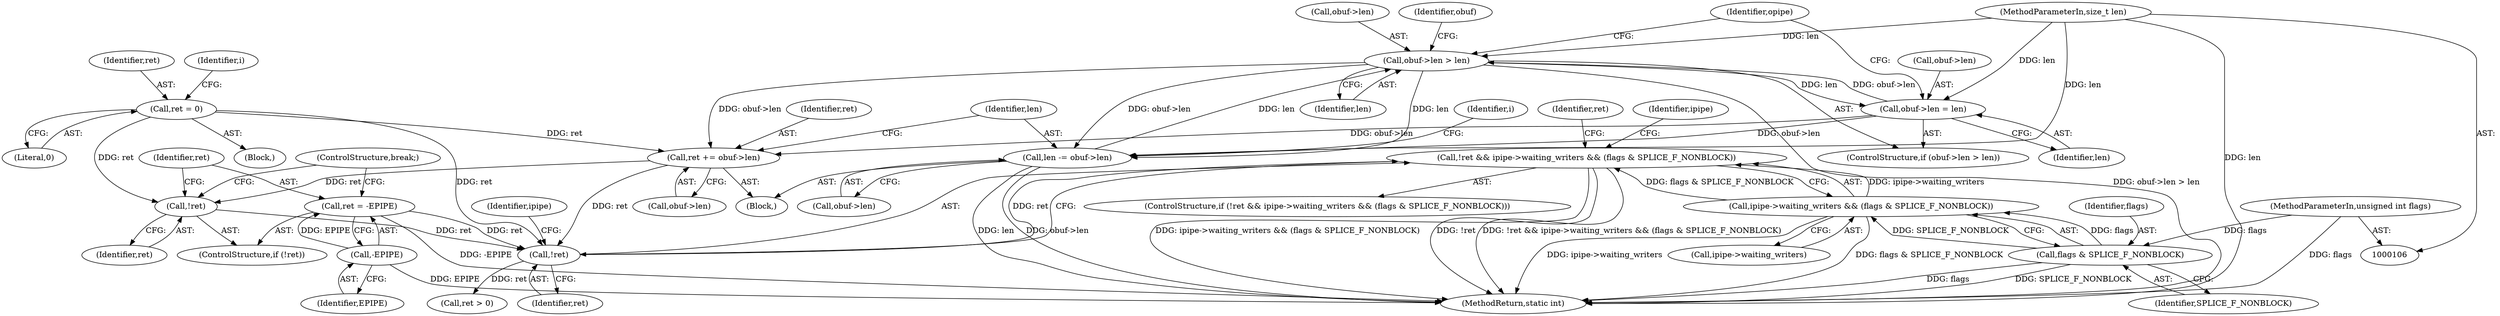 digraph "0_linux_15fab63e1e57be9fdb5eec1bbc5916e9825e9acb@API" {
"1000242" [label="(Call,!ret && ipipe->waiting_writers && (flags & SPLICE_F_NONBLOCK))"];
"1000243" [label="(Call,!ret)"];
"1000141" [label="(Call,ret = -EPIPE)"];
"1000143" [label="(Call,-EPIPE)"];
"1000139" [label="(Call,!ret)"];
"1000228" [label="(Call,ret += obuf->len)"];
"1000219" [label="(Call,obuf->len = len)"];
"1000214" [label="(Call,obuf->len > len)"];
"1000233" [label="(Call,len -= obuf->len)"];
"1000109" [label="(MethodParameterIn,size_t len)"];
"1000115" [label="(Call,ret = 0)"];
"1000245" [label="(Call,ipipe->waiting_writers && (flags & SPLICE_F_NONBLOCK))"];
"1000249" [label="(Call,flags & SPLICE_F_NONBLOCK)"];
"1000110" [label="(MethodParameterIn,unsigned int flags)"];
"1000116" [label="(Identifier,ret)"];
"1000143" [label="(Call,-EPIPE)"];
"1000241" [label="(ControlStructure,if (!ret && ipipe->waiting_writers && (flags & SPLICE_F_NONBLOCK)))"];
"1000226" [label="(Identifier,opipe)"];
"1000239" [label="(Identifier,i)"];
"1000220" [label="(Call,obuf->len)"];
"1000141" [label="(Call,ret = -EPIPE)"];
"1000218" [label="(Identifier,len)"];
"1000253" [label="(Identifier,ret)"];
"1000115" [label="(Call,ret = 0)"];
"1000247" [label="(Identifier,ipipe)"];
"1000230" [label="(Call,obuf->len)"];
"1000257" [label="(Identifier,ipipe)"];
"1000261" [label="(Call,ret > 0)"];
"1000142" [label="(Identifier,ret)"];
"1000140" [label="(Identifier,ret)"];
"1000120" [label="(Identifier,i)"];
"1000219" [label="(Call,obuf->len = len)"];
"1000251" [label="(Identifier,SPLICE_F_NONBLOCK)"];
"1000145" [label="(ControlStructure,break;)"];
"1000250" [label="(Identifier,flags)"];
"1000234" [label="(Identifier,len)"];
"1000138" [label="(ControlStructure,if (!ret))"];
"1000214" [label="(Call,obuf->len > len)"];
"1000127" [label="(Block,)"];
"1000110" [label="(MethodParameterIn,unsigned int flags)"];
"1000144" [label="(Identifier,EPIPE)"];
"1000229" [label="(Identifier,ret)"];
"1000117" [label="(Literal,0)"];
"1000244" [label="(Identifier,ret)"];
"1000249" [label="(Call,flags & SPLICE_F_NONBLOCK)"];
"1000213" [label="(ControlStructure,if (obuf->len > len))"];
"1000233" [label="(Call,len -= obuf->len)"];
"1000111" [label="(Block,)"];
"1000235" [label="(Call,obuf->len)"];
"1000221" [label="(Identifier,obuf)"];
"1000139" [label="(Call,!ret)"];
"1000245" [label="(Call,ipipe->waiting_writers && (flags & SPLICE_F_NONBLOCK))"];
"1000242" [label="(Call,!ret && ipipe->waiting_writers && (flags & SPLICE_F_NONBLOCK))"];
"1000215" [label="(Call,obuf->len)"];
"1000228" [label="(Call,ret += obuf->len)"];
"1000109" [label="(MethodParameterIn,size_t len)"];
"1000243" [label="(Call,!ret)"];
"1000223" [label="(Identifier,len)"];
"1000268" [label="(MethodReturn,static int)"];
"1000246" [label="(Call,ipipe->waiting_writers)"];
"1000242" -> "1000241"  [label="AST: "];
"1000242" -> "1000243"  [label="CFG: "];
"1000242" -> "1000245"  [label="CFG: "];
"1000243" -> "1000242"  [label="AST: "];
"1000245" -> "1000242"  [label="AST: "];
"1000253" -> "1000242"  [label="CFG: "];
"1000257" -> "1000242"  [label="CFG: "];
"1000242" -> "1000268"  [label="DDG: !ret && ipipe->waiting_writers && (flags & SPLICE_F_NONBLOCK)"];
"1000242" -> "1000268"  [label="DDG: ipipe->waiting_writers && (flags & SPLICE_F_NONBLOCK)"];
"1000242" -> "1000268"  [label="DDG: !ret"];
"1000243" -> "1000242"  [label="DDG: ret"];
"1000245" -> "1000242"  [label="DDG: ipipe->waiting_writers"];
"1000245" -> "1000242"  [label="DDG: flags & SPLICE_F_NONBLOCK"];
"1000243" -> "1000244"  [label="CFG: "];
"1000244" -> "1000243"  [label="AST: "];
"1000247" -> "1000243"  [label="CFG: "];
"1000141" -> "1000243"  [label="DDG: ret"];
"1000139" -> "1000243"  [label="DDG: ret"];
"1000228" -> "1000243"  [label="DDG: ret"];
"1000115" -> "1000243"  [label="DDG: ret"];
"1000243" -> "1000261"  [label="DDG: ret"];
"1000141" -> "1000138"  [label="AST: "];
"1000141" -> "1000143"  [label="CFG: "];
"1000142" -> "1000141"  [label="AST: "];
"1000143" -> "1000141"  [label="AST: "];
"1000145" -> "1000141"  [label="CFG: "];
"1000141" -> "1000268"  [label="DDG: -EPIPE"];
"1000143" -> "1000141"  [label="DDG: EPIPE"];
"1000143" -> "1000144"  [label="CFG: "];
"1000144" -> "1000143"  [label="AST: "];
"1000143" -> "1000268"  [label="DDG: EPIPE"];
"1000139" -> "1000138"  [label="AST: "];
"1000139" -> "1000140"  [label="CFG: "];
"1000140" -> "1000139"  [label="AST: "];
"1000142" -> "1000139"  [label="CFG: "];
"1000145" -> "1000139"  [label="CFG: "];
"1000228" -> "1000139"  [label="DDG: ret"];
"1000115" -> "1000139"  [label="DDG: ret"];
"1000228" -> "1000127"  [label="AST: "];
"1000228" -> "1000230"  [label="CFG: "];
"1000229" -> "1000228"  [label="AST: "];
"1000230" -> "1000228"  [label="AST: "];
"1000234" -> "1000228"  [label="CFG: "];
"1000219" -> "1000228"  [label="DDG: obuf->len"];
"1000214" -> "1000228"  [label="DDG: obuf->len"];
"1000115" -> "1000228"  [label="DDG: ret"];
"1000219" -> "1000213"  [label="AST: "];
"1000219" -> "1000223"  [label="CFG: "];
"1000220" -> "1000219"  [label="AST: "];
"1000223" -> "1000219"  [label="AST: "];
"1000226" -> "1000219"  [label="CFG: "];
"1000219" -> "1000214"  [label="DDG: obuf->len"];
"1000214" -> "1000219"  [label="DDG: len"];
"1000109" -> "1000219"  [label="DDG: len"];
"1000219" -> "1000233"  [label="DDG: obuf->len"];
"1000214" -> "1000213"  [label="AST: "];
"1000214" -> "1000218"  [label="CFG: "];
"1000215" -> "1000214"  [label="AST: "];
"1000218" -> "1000214"  [label="AST: "];
"1000221" -> "1000214"  [label="CFG: "];
"1000226" -> "1000214"  [label="CFG: "];
"1000214" -> "1000268"  [label="DDG: obuf->len > len"];
"1000233" -> "1000214"  [label="DDG: len"];
"1000109" -> "1000214"  [label="DDG: len"];
"1000214" -> "1000233"  [label="DDG: obuf->len"];
"1000214" -> "1000233"  [label="DDG: len"];
"1000233" -> "1000127"  [label="AST: "];
"1000233" -> "1000235"  [label="CFG: "];
"1000234" -> "1000233"  [label="AST: "];
"1000235" -> "1000233"  [label="AST: "];
"1000239" -> "1000233"  [label="CFG: "];
"1000233" -> "1000268"  [label="DDG: obuf->len"];
"1000233" -> "1000268"  [label="DDG: len"];
"1000109" -> "1000233"  [label="DDG: len"];
"1000109" -> "1000106"  [label="AST: "];
"1000109" -> "1000268"  [label="DDG: len"];
"1000115" -> "1000111"  [label="AST: "];
"1000115" -> "1000117"  [label="CFG: "];
"1000116" -> "1000115"  [label="AST: "];
"1000117" -> "1000115"  [label="AST: "];
"1000120" -> "1000115"  [label="CFG: "];
"1000245" -> "1000246"  [label="CFG: "];
"1000245" -> "1000249"  [label="CFG: "];
"1000246" -> "1000245"  [label="AST: "];
"1000249" -> "1000245"  [label="AST: "];
"1000245" -> "1000268"  [label="DDG: ipipe->waiting_writers"];
"1000245" -> "1000268"  [label="DDG: flags & SPLICE_F_NONBLOCK"];
"1000249" -> "1000245"  [label="DDG: flags"];
"1000249" -> "1000245"  [label="DDG: SPLICE_F_NONBLOCK"];
"1000249" -> "1000251"  [label="CFG: "];
"1000250" -> "1000249"  [label="AST: "];
"1000251" -> "1000249"  [label="AST: "];
"1000249" -> "1000268"  [label="DDG: SPLICE_F_NONBLOCK"];
"1000249" -> "1000268"  [label="DDG: flags"];
"1000110" -> "1000249"  [label="DDG: flags"];
"1000110" -> "1000106"  [label="AST: "];
"1000110" -> "1000268"  [label="DDG: flags"];
}
